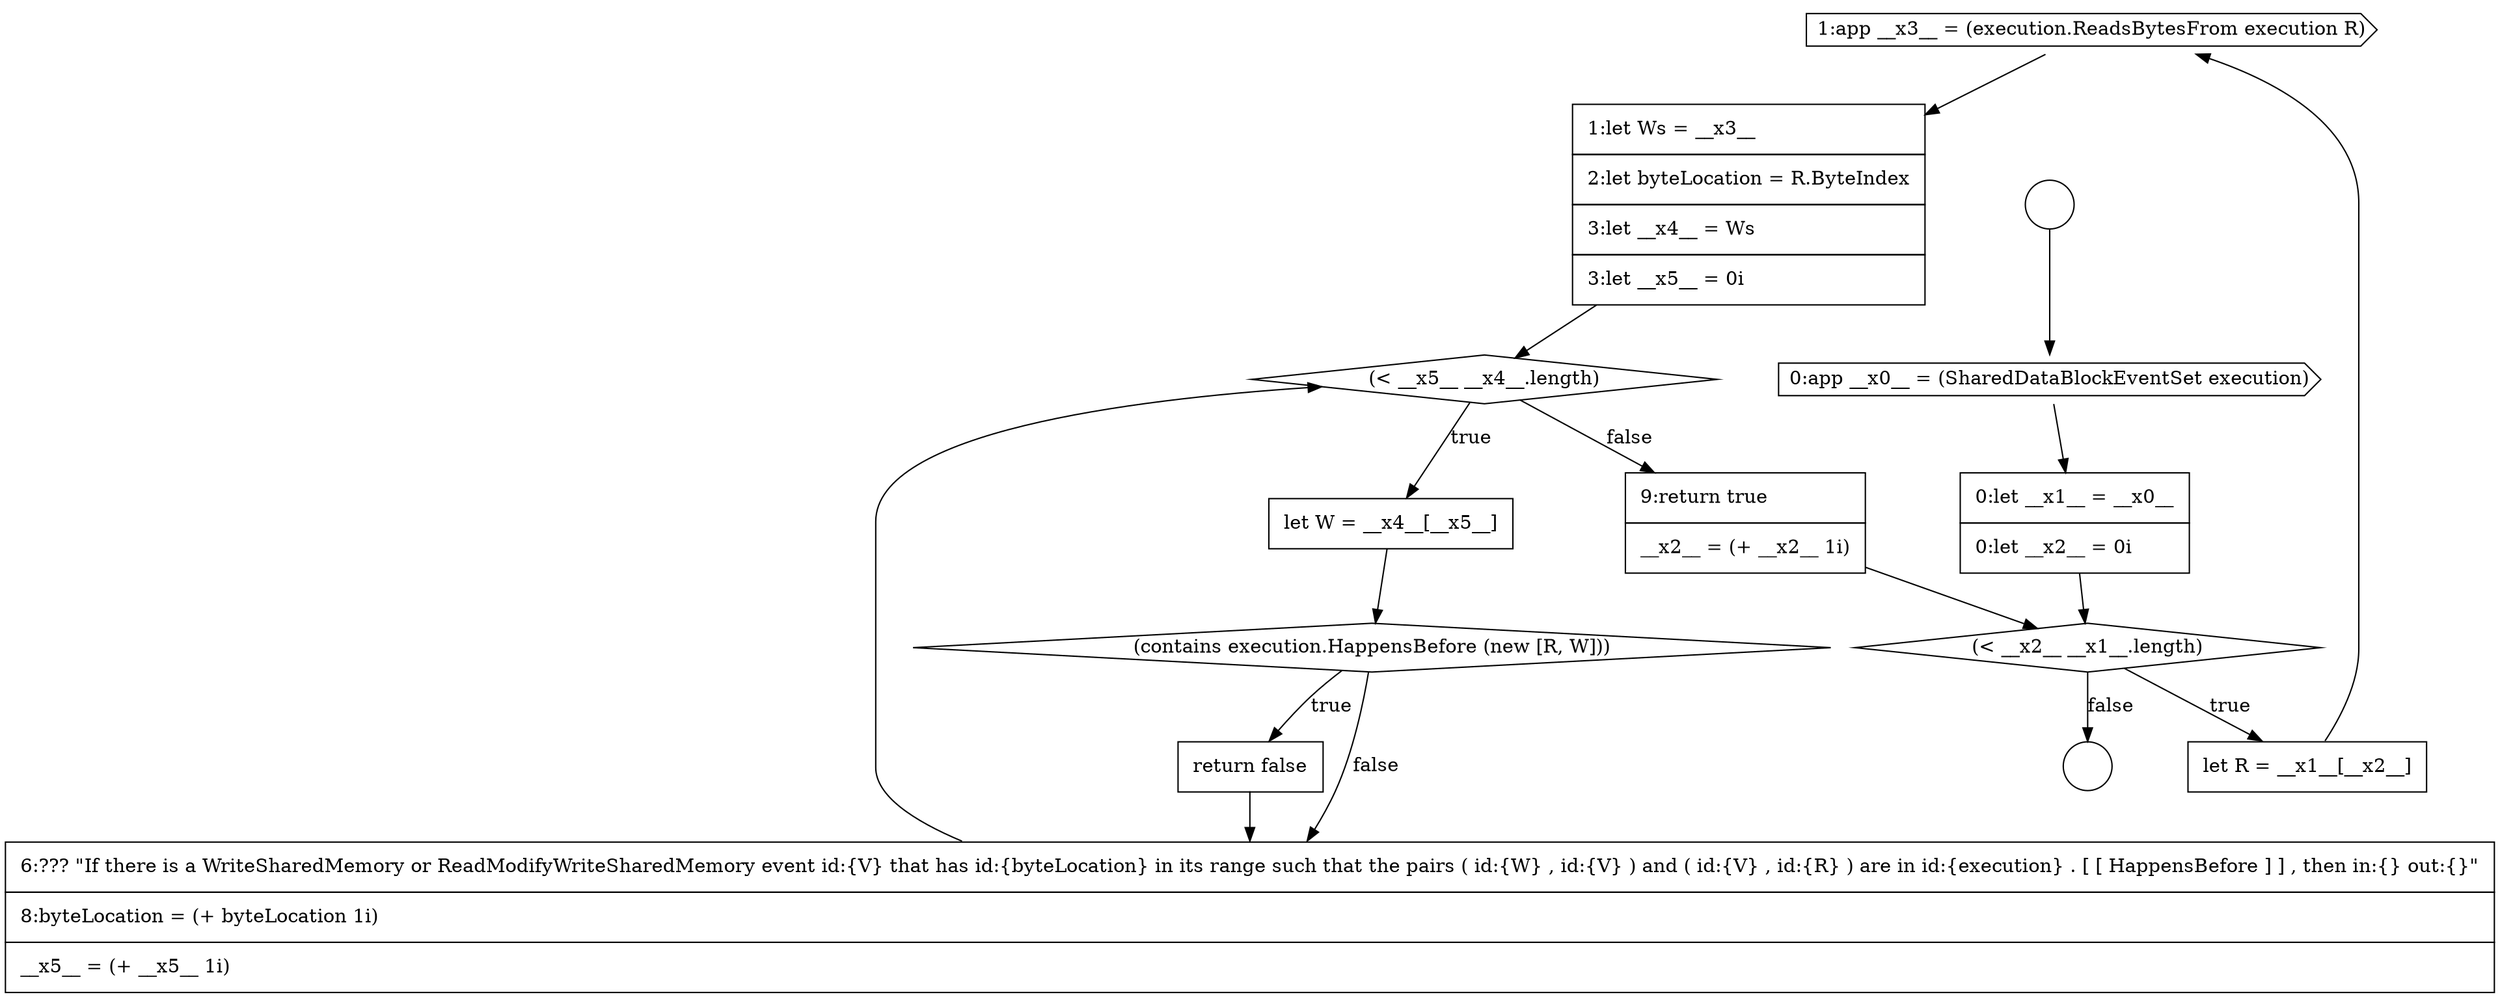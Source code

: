 digraph {
  node18180 [shape=cds, label=<<font color="black">1:app __x3__ = (execution.ReadsBytesFrom execution R)</font>> color="black" fillcolor="white" style=filled]
  node18187 [shape=none, margin=0, label=<<font color="black">
    <table border="0" cellborder="1" cellspacing="0" cellpadding="10">
      <tr><td align="left">9:return true</td></tr>
      <tr><td align="left">__x2__ = (+ __x2__ 1i)</td></tr>
    </table>
  </font>> color="black" fillcolor="white" style=filled]
  node18175 [shape=circle label=" " color="black" fillcolor="white" style=filled]
  node18177 [shape=none, margin=0, label=<<font color="black">
    <table border="0" cellborder="1" cellspacing="0" cellpadding="10">
      <tr><td align="left">0:let __x1__ = __x0__</td></tr>
      <tr><td align="left">0:let __x2__ = 0i</td></tr>
    </table>
  </font>> color="black" fillcolor="white" style=filled]
  node18183 [shape=none, margin=0, label=<<font color="black">
    <table border="0" cellborder="1" cellspacing="0" cellpadding="10">
      <tr><td align="left">let W = __x4__[__x5__]</td></tr>
    </table>
  </font>> color="black" fillcolor="white" style=filled]
  node18176 [shape=cds, label=<<font color="black">0:app __x0__ = (SharedDataBlockEventSet execution)</font>> color="black" fillcolor="white" style=filled]
  node18182 [shape=diamond, label=<<font color="black">(&lt; __x5__ __x4__.length)</font>> color="black" fillcolor="white" style=filled]
  node18185 [shape=none, margin=0, label=<<font color="black">
    <table border="0" cellborder="1" cellspacing="0" cellpadding="10">
      <tr><td align="left">return false</td></tr>
    </table>
  </font>> color="black" fillcolor="white" style=filled]
  node18179 [shape=none, margin=0, label=<<font color="black">
    <table border="0" cellborder="1" cellspacing="0" cellpadding="10">
      <tr><td align="left">let R = __x1__[__x2__]</td></tr>
    </table>
  </font>> color="black" fillcolor="white" style=filled]
  node18174 [shape=circle label=" " color="black" fillcolor="white" style=filled]
  node18178 [shape=diamond, label=<<font color="black">(&lt; __x2__ __x1__.length)</font>> color="black" fillcolor="white" style=filled]
  node18184 [shape=diamond, label=<<font color="black">(contains execution.HappensBefore (new [R, W]))</font>> color="black" fillcolor="white" style=filled]
  node18186 [shape=none, margin=0, label=<<font color="black">
    <table border="0" cellborder="1" cellspacing="0" cellpadding="10">
      <tr><td align="left">6:??? &quot;If there is a WriteSharedMemory or ReadModifyWriteSharedMemory event id:{V} that has id:{byteLocation} in its range such that the pairs ( id:{W} , id:{V} ) and ( id:{V} , id:{R} ) are in id:{execution} . [ [ HappensBefore ] ] , then in:{} out:{}&quot;</td></tr>
      <tr><td align="left">8:byteLocation = (+ byteLocation 1i)</td></tr>
      <tr><td align="left">__x5__ = (+ __x5__ 1i)</td></tr>
    </table>
  </font>> color="black" fillcolor="white" style=filled]
  node18181 [shape=none, margin=0, label=<<font color="black">
    <table border="0" cellborder="1" cellspacing="0" cellpadding="10">
      <tr><td align="left">1:let Ws = __x3__</td></tr>
      <tr><td align="left">2:let byteLocation = R.ByteIndex</td></tr>
      <tr><td align="left">3:let __x4__ = Ws</td></tr>
      <tr><td align="left">3:let __x5__ = 0i</td></tr>
    </table>
  </font>> color="black" fillcolor="white" style=filled]
  node18178 -> node18179 [label=<<font color="black">true</font>> color="black"]
  node18178 -> node18175 [label=<<font color="black">false</font>> color="black"]
  node18187 -> node18178 [ color="black"]
  node18180 -> node18181 [ color="black"]
  node18184 -> node18185 [label=<<font color="black">true</font>> color="black"]
  node18184 -> node18186 [label=<<font color="black">false</font>> color="black"]
  node18177 -> node18178 [ color="black"]
  node18186 -> node18182 [ color="black"]
  node18182 -> node18183 [label=<<font color="black">true</font>> color="black"]
  node18182 -> node18187 [label=<<font color="black">false</font>> color="black"]
  node18185 -> node18186 [ color="black"]
  node18183 -> node18184 [ color="black"]
  node18181 -> node18182 [ color="black"]
  node18179 -> node18180 [ color="black"]
  node18176 -> node18177 [ color="black"]
  node18174 -> node18176 [ color="black"]
}
